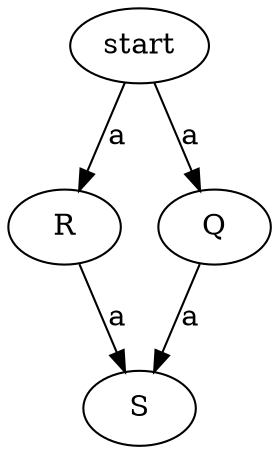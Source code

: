 digraph G{
    start -> {R Q} -> S [label="a"]
}

/*

< S-a->R / < S-a->Q
> start-a->R / > start-a->Q
< R-a->start / > R-a->S
< Q-a->start / > Q-a->S

*/